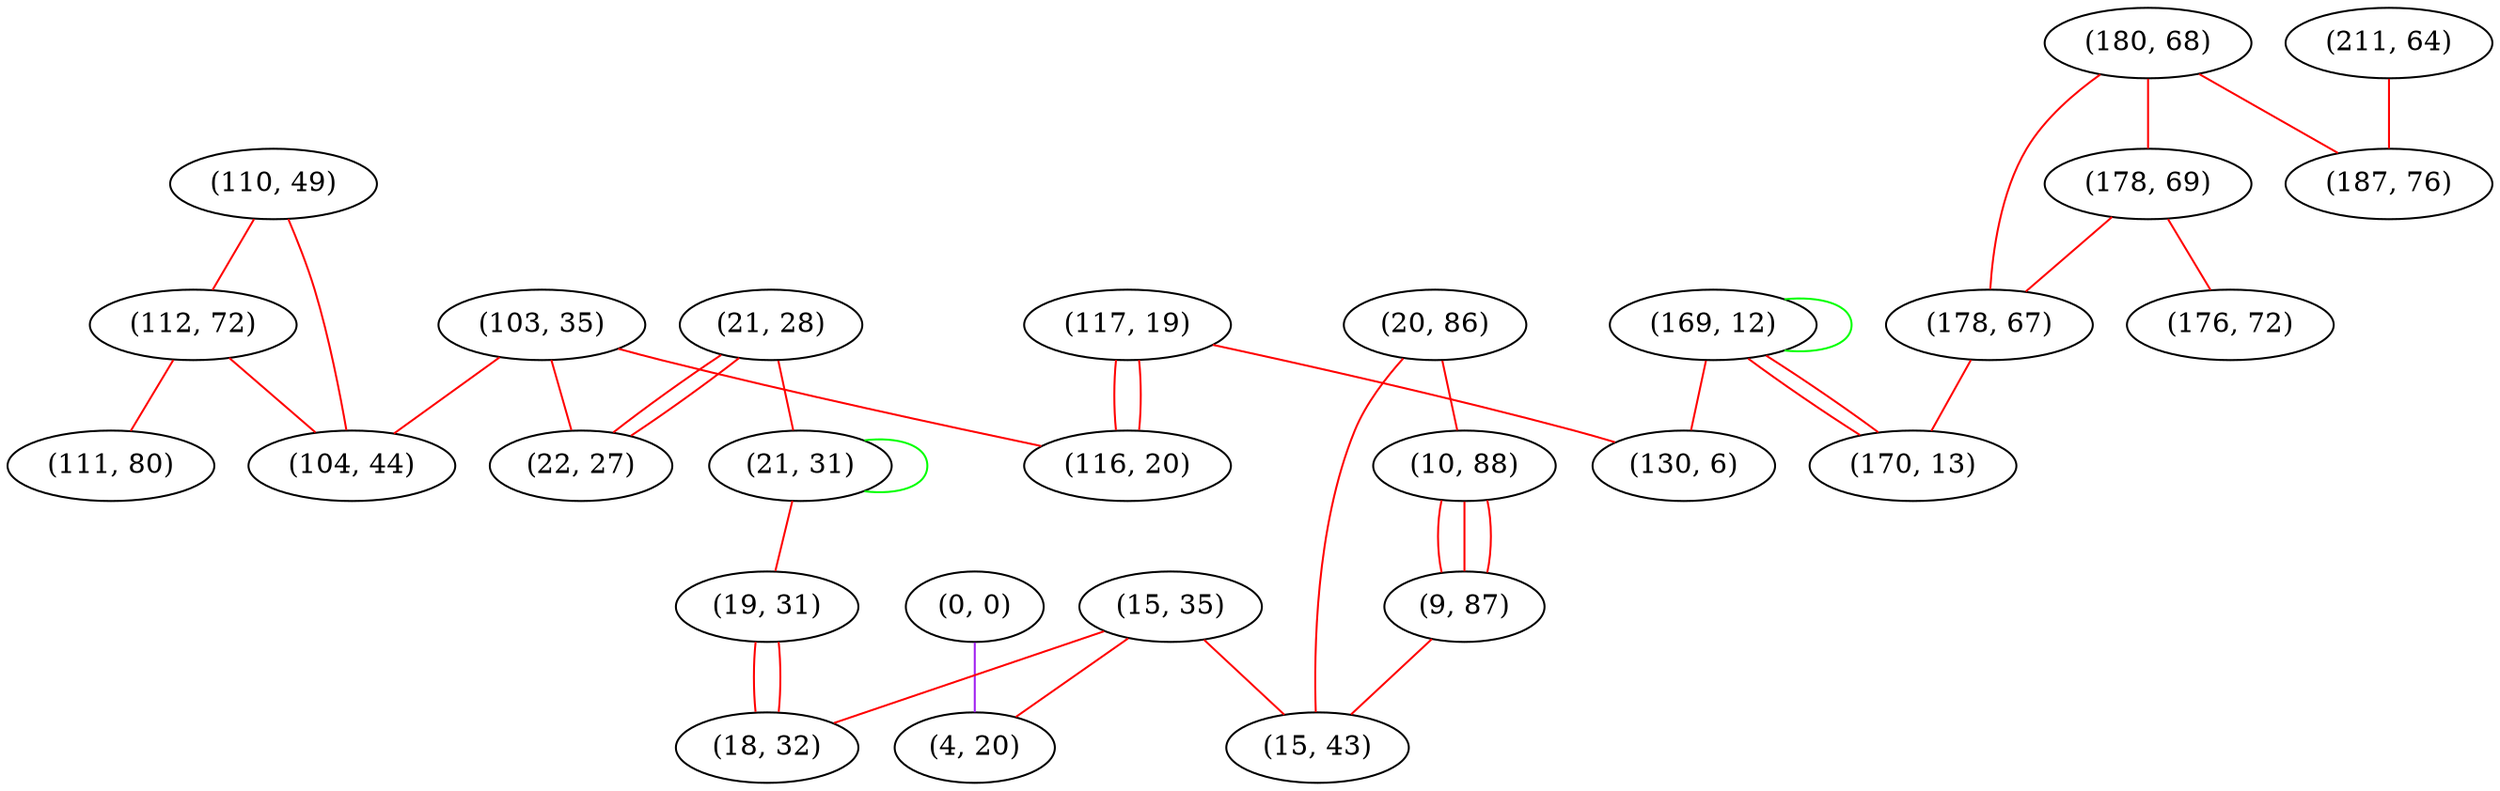 graph "" {
"(103, 35)";
"(110, 49)";
"(20, 86)";
"(21, 28)";
"(112, 72)";
"(10, 88)";
"(0, 0)";
"(211, 64)";
"(180, 68)";
"(111, 80)";
"(169, 12)";
"(117, 19)";
"(104, 44)";
"(22, 27)";
"(15, 35)";
"(9, 87)";
"(21, 31)";
"(178, 69)";
"(130, 6)";
"(178, 67)";
"(19, 31)";
"(176, 72)";
"(187, 76)";
"(4, 20)";
"(18, 32)";
"(15, 43)";
"(170, 13)";
"(116, 20)";
"(103, 35)" -- "(22, 27)"  [color=red, key=0, weight=1];
"(103, 35)" -- "(116, 20)"  [color=red, key=0, weight=1];
"(103, 35)" -- "(104, 44)"  [color=red, key=0, weight=1];
"(110, 49)" -- "(112, 72)"  [color=red, key=0, weight=1];
"(110, 49)" -- "(104, 44)"  [color=red, key=0, weight=1];
"(20, 86)" -- "(15, 43)"  [color=red, key=0, weight=1];
"(20, 86)" -- "(10, 88)"  [color=red, key=0, weight=1];
"(21, 28)" -- "(22, 27)"  [color=red, key=0, weight=1];
"(21, 28)" -- "(22, 27)"  [color=red, key=1, weight=1];
"(21, 28)" -- "(21, 31)"  [color=red, key=0, weight=1];
"(112, 72)" -- "(111, 80)"  [color=red, key=0, weight=1];
"(112, 72)" -- "(104, 44)"  [color=red, key=0, weight=1];
"(10, 88)" -- "(9, 87)"  [color=red, key=0, weight=1];
"(10, 88)" -- "(9, 87)"  [color=red, key=1, weight=1];
"(10, 88)" -- "(9, 87)"  [color=red, key=2, weight=1];
"(0, 0)" -- "(4, 20)"  [color=purple, key=0, weight=4];
"(211, 64)" -- "(187, 76)"  [color=red, key=0, weight=1];
"(180, 68)" -- "(187, 76)"  [color=red, key=0, weight=1];
"(180, 68)" -- "(178, 69)"  [color=red, key=0, weight=1];
"(180, 68)" -- "(178, 67)"  [color=red, key=0, weight=1];
"(169, 12)" -- "(170, 13)"  [color=red, key=0, weight=1];
"(169, 12)" -- "(170, 13)"  [color=red, key=1, weight=1];
"(169, 12)" -- "(130, 6)"  [color=red, key=0, weight=1];
"(169, 12)" -- "(169, 12)"  [color=green, key=0, weight=2];
"(117, 19)" -- "(116, 20)"  [color=red, key=0, weight=1];
"(117, 19)" -- "(116, 20)"  [color=red, key=1, weight=1];
"(117, 19)" -- "(130, 6)"  [color=red, key=0, weight=1];
"(15, 35)" -- "(15, 43)"  [color=red, key=0, weight=1];
"(15, 35)" -- "(4, 20)"  [color=red, key=0, weight=1];
"(15, 35)" -- "(18, 32)"  [color=red, key=0, weight=1];
"(9, 87)" -- "(15, 43)"  [color=red, key=0, weight=1];
"(21, 31)" -- "(19, 31)"  [color=red, key=0, weight=1];
"(21, 31)" -- "(21, 31)"  [color=green, key=0, weight=2];
"(178, 69)" -- "(176, 72)"  [color=red, key=0, weight=1];
"(178, 69)" -- "(178, 67)"  [color=red, key=0, weight=1];
"(178, 67)" -- "(170, 13)"  [color=red, key=0, weight=1];
"(19, 31)" -- "(18, 32)"  [color=red, key=0, weight=1];
"(19, 31)" -- "(18, 32)"  [color=red, key=1, weight=1];
}
